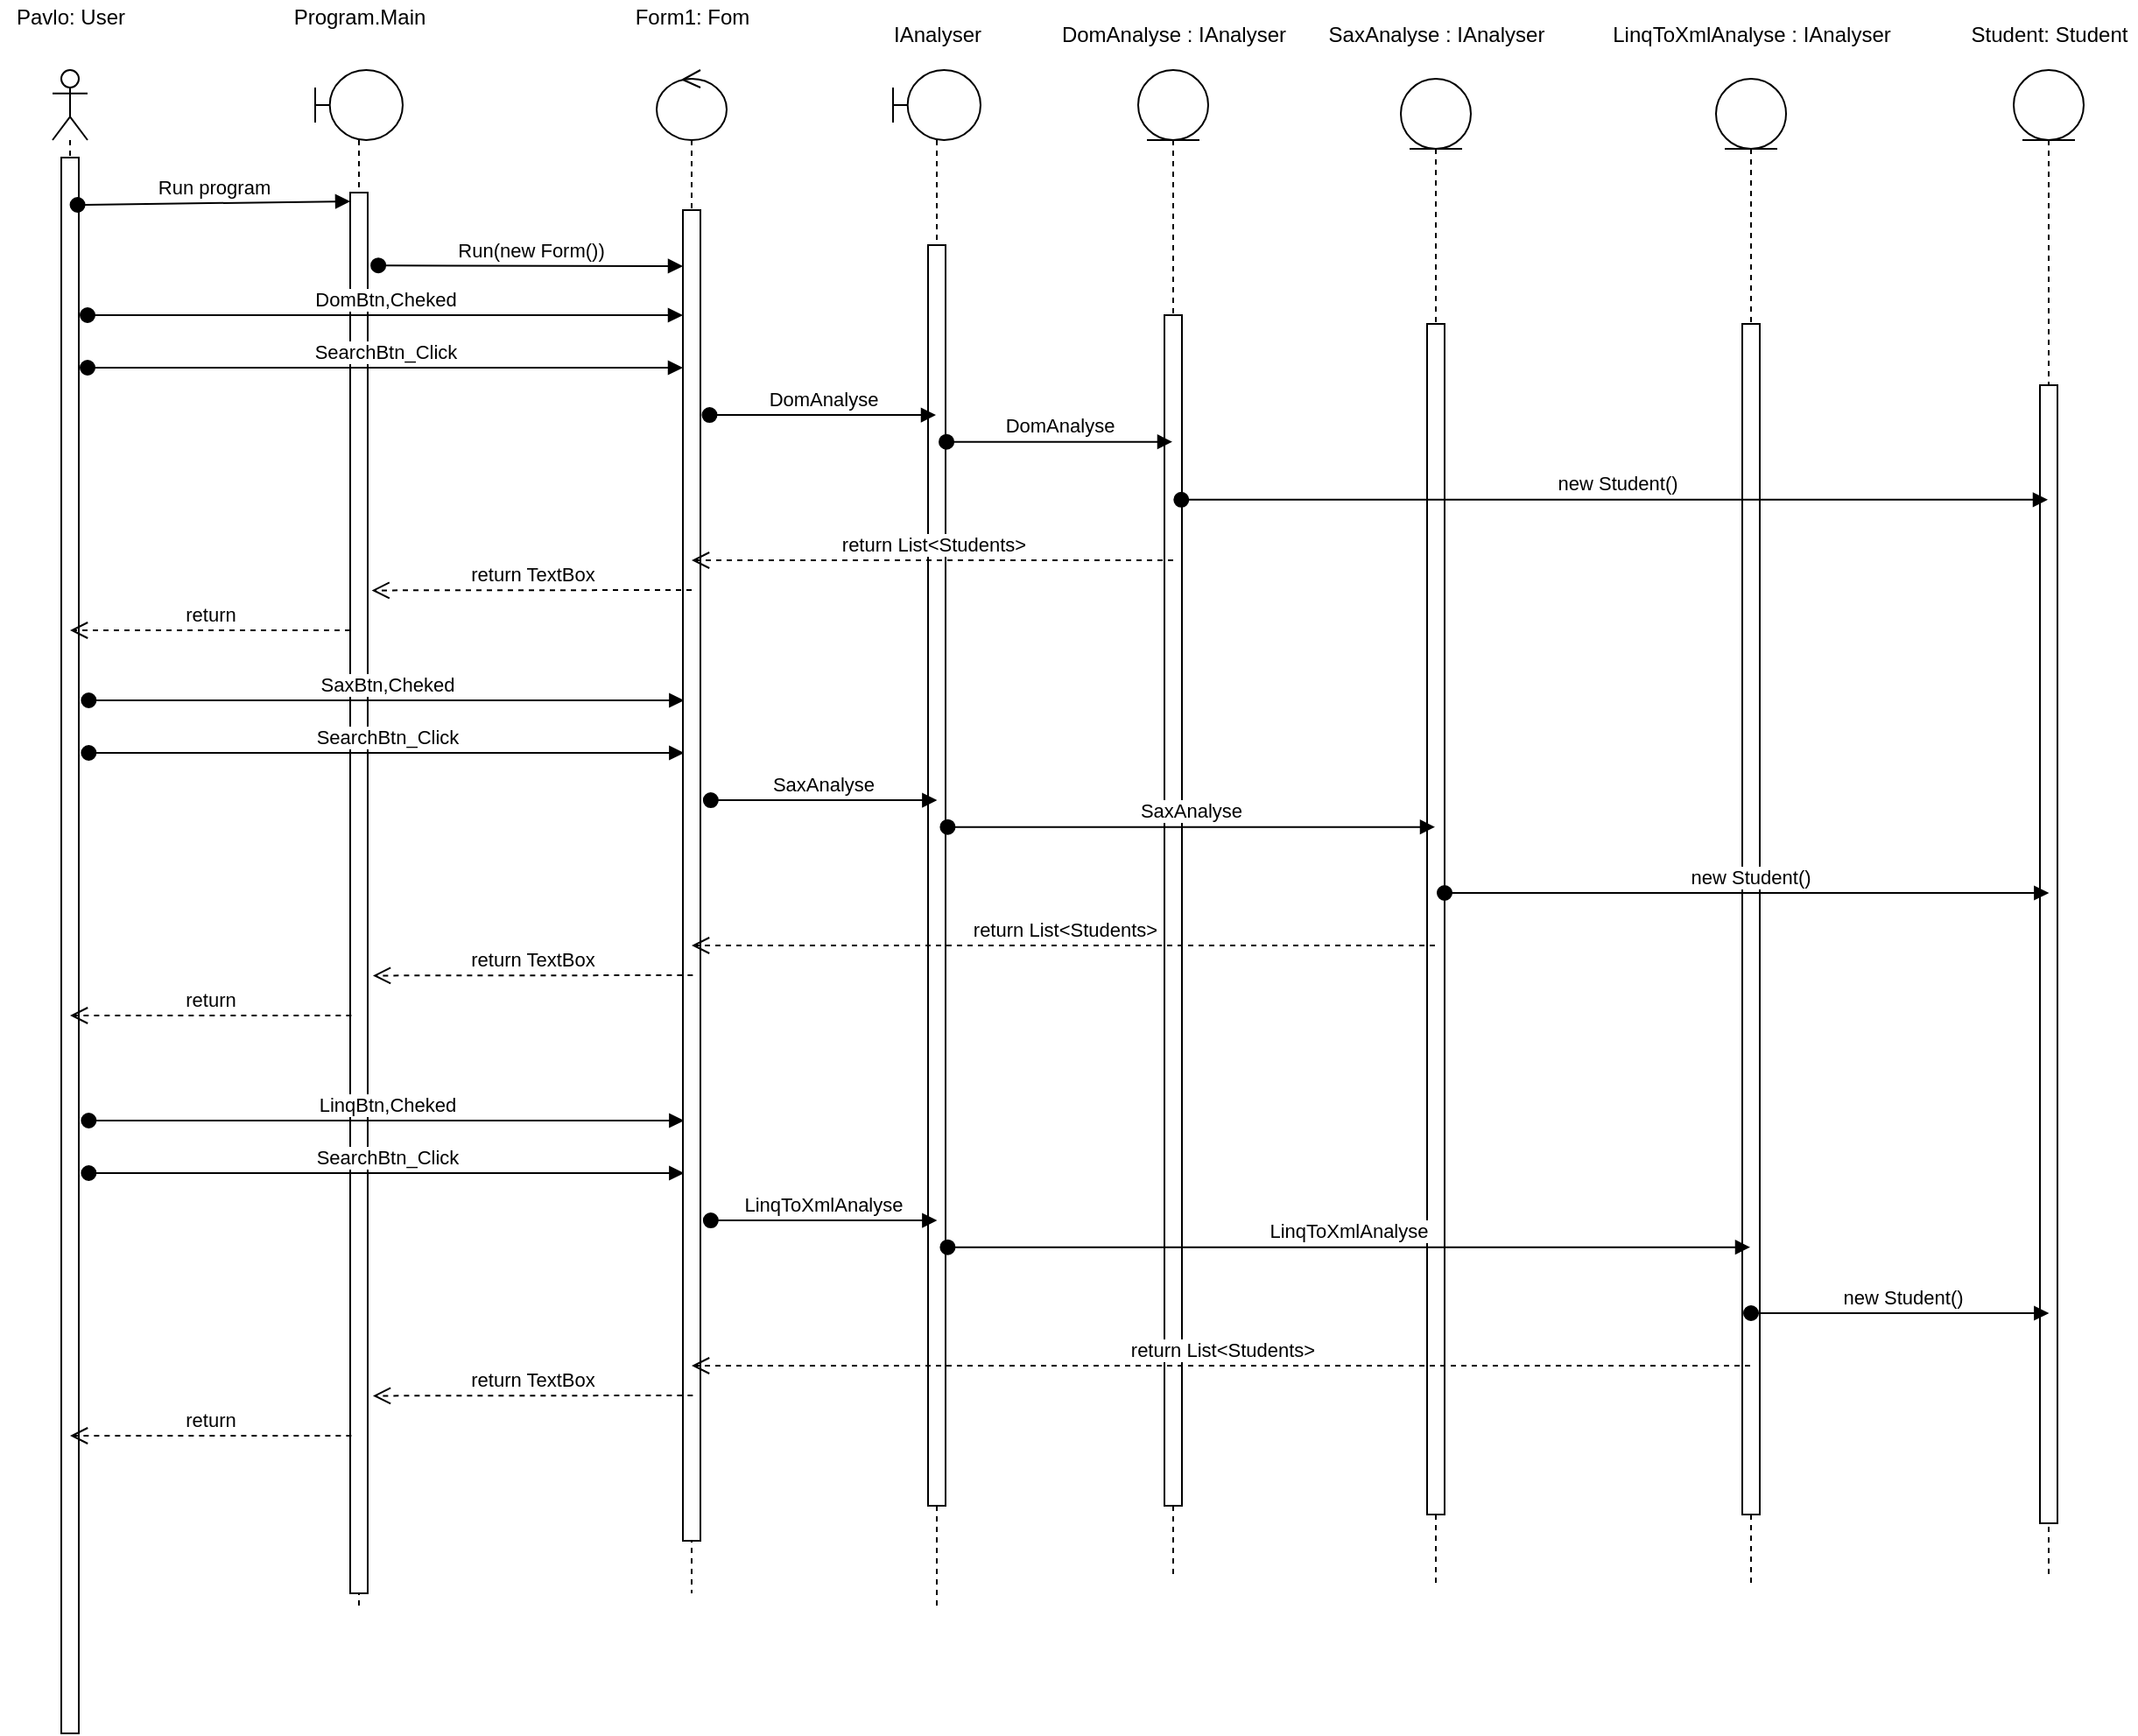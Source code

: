 <mxfile version="13.11.0" type="github">
  <diagram id="kgpKYQtTHZ0yAKxKKP6v" name="Page-1">
    <mxGraphModel dx="1422" dy="794" grid="1" gridSize="10" guides="1" tooltips="1" connect="1" arrows="1" fold="1" page="1" pageScale="1" pageWidth="850" pageHeight="1100" math="0" shadow="0">
      <root>
        <mxCell id="0" />
        <mxCell id="1" parent="0" />
        <mxCell id="zb_mOXyEJXAJImzSRlpn-51" value="" style="shape=umlLifeline;participant=umlActor;perimeter=lifelinePerimeter;whiteSpace=wrap;html=1;container=1;collapsible=0;recursiveResize=0;verticalAlign=top;spacingTop=36;outlineConnect=0;" vertex="1" parent="1">
          <mxGeometry x="70" y="70" width="20" height="950" as="geometry" />
        </mxCell>
        <mxCell id="zb_mOXyEJXAJImzSRlpn-52" value="" style="html=1;points=[];perimeter=orthogonalPerimeter;" vertex="1" parent="zb_mOXyEJXAJImzSRlpn-51">
          <mxGeometry x="5" y="50" width="10" height="900" as="geometry" />
        </mxCell>
        <mxCell id="zb_mOXyEJXAJImzSRlpn-53" value="" style="shape=umlLifeline;participant=umlBoundary;perimeter=lifelinePerimeter;whiteSpace=wrap;html=1;container=1;collapsible=0;recursiveResize=0;verticalAlign=top;spacingTop=36;outlineConnect=0;" vertex="1" parent="1">
          <mxGeometry x="220" y="70" width="50" height="880" as="geometry" />
        </mxCell>
        <mxCell id="zb_mOXyEJXAJImzSRlpn-54" value="" style="html=1;points=[];perimeter=orthogonalPerimeter;" vertex="1" parent="zb_mOXyEJXAJImzSRlpn-53">
          <mxGeometry x="20" y="70" width="10" height="800" as="geometry" />
        </mxCell>
        <mxCell id="zb_mOXyEJXAJImzSRlpn-55" value="" style="shape=umlLifeline;participant=umlControl;perimeter=lifelinePerimeter;whiteSpace=wrap;html=1;container=1;collapsible=0;recursiveResize=0;verticalAlign=top;spacingTop=36;outlineConnect=0;" vertex="1" parent="1">
          <mxGeometry x="415" y="70" width="40" height="870" as="geometry" />
        </mxCell>
        <mxCell id="zb_mOXyEJXAJImzSRlpn-56" value="" style="html=1;points=[];perimeter=orthogonalPerimeter;" vertex="1" parent="zb_mOXyEJXAJImzSRlpn-55">
          <mxGeometry x="15" y="80" width="10" height="760" as="geometry" />
        </mxCell>
        <mxCell id="zb_mOXyEJXAJImzSRlpn-57" value="" style="shape=umlLifeline;participant=umlEntity;perimeter=lifelinePerimeter;whiteSpace=wrap;html=1;container=1;collapsible=0;recursiveResize=0;verticalAlign=top;spacingTop=36;outlineConnect=0;" vertex="1" parent="1">
          <mxGeometry x="690" y="70" width="40" height="860" as="geometry" />
        </mxCell>
        <mxCell id="zb_mOXyEJXAJImzSRlpn-58" value="" style="html=1;points=[];perimeter=orthogonalPerimeter;" vertex="1" parent="zb_mOXyEJXAJImzSRlpn-57">
          <mxGeometry x="15" y="140" width="10" height="680" as="geometry" />
        </mxCell>
        <mxCell id="zb_mOXyEJXAJImzSRlpn-59" value="Pavlo: User" style="text;html=1;align=center;verticalAlign=middle;resizable=0;points=[];autosize=1;" vertex="1" parent="1">
          <mxGeometry x="40" y="30" width="80" height="20" as="geometry" />
        </mxCell>
        <mxCell id="zb_mOXyEJXAJImzSRlpn-60" value="Program.Main" style="text;html=1;align=center;verticalAlign=middle;resizable=0;points=[];autosize=1;" vertex="1" parent="1">
          <mxGeometry x="200" y="30" width="90" height="20" as="geometry" />
        </mxCell>
        <mxCell id="zb_mOXyEJXAJImzSRlpn-61" value="Form1: Fom" style="text;html=1;align=center;verticalAlign=middle;resizable=0;points=[];autosize=1;" vertex="1" parent="1">
          <mxGeometry x="395" y="30" width="80" height="20" as="geometry" />
        </mxCell>
        <mxCell id="zb_mOXyEJXAJImzSRlpn-62" value="DomAnalyse : IAnalyser" style="text;html=1;align=center;verticalAlign=middle;resizable=0;points=[];autosize=1;" vertex="1" parent="1">
          <mxGeometry x="640" y="40" width="140" height="20" as="geometry" />
        </mxCell>
        <mxCell id="zb_mOXyEJXAJImzSRlpn-63" value="" style="shape=umlLifeline;participant=umlEntity;perimeter=lifelinePerimeter;whiteSpace=wrap;html=1;container=1;collapsible=0;recursiveResize=0;verticalAlign=top;spacingTop=36;outlineConnect=0;" vertex="1" parent="1">
          <mxGeometry x="840" y="75" width="40" height="860" as="geometry" />
        </mxCell>
        <mxCell id="zb_mOXyEJXAJImzSRlpn-64" value="" style="html=1;points=[];perimeter=orthogonalPerimeter;" vertex="1" parent="zb_mOXyEJXAJImzSRlpn-63">
          <mxGeometry x="15" y="140" width="10" height="680" as="geometry" />
        </mxCell>
        <mxCell id="zb_mOXyEJXAJImzSRlpn-65" value="SaxAnalyse&amp;nbsp;: IAnalyser" style="text;html=1;align=center;verticalAlign=middle;resizable=0;points=[];autosize=1;" vertex="1" parent="1">
          <mxGeometry x="790" y="40" width="140" height="20" as="geometry" />
        </mxCell>
        <mxCell id="zb_mOXyEJXAJImzSRlpn-66" value="" style="shape=umlLifeline;participant=umlEntity;perimeter=lifelinePerimeter;whiteSpace=wrap;html=1;container=1;collapsible=0;recursiveResize=0;verticalAlign=top;spacingTop=36;outlineConnect=0;" vertex="1" parent="1">
          <mxGeometry x="1020" y="75" width="40" height="860" as="geometry" />
        </mxCell>
        <mxCell id="zb_mOXyEJXAJImzSRlpn-67" value="" style="html=1;points=[];perimeter=orthogonalPerimeter;" vertex="1" parent="zb_mOXyEJXAJImzSRlpn-66">
          <mxGeometry x="15" y="140" width="10" height="680" as="geometry" />
        </mxCell>
        <mxCell id="zb_mOXyEJXAJImzSRlpn-68" value="" style="shape=umlLifeline;participant=umlBoundary;perimeter=lifelinePerimeter;whiteSpace=wrap;html=1;container=1;collapsible=0;recursiveResize=0;verticalAlign=top;spacingTop=36;outlineConnect=0;" vertex="1" parent="1">
          <mxGeometry x="550" y="70" width="50" height="880" as="geometry" />
        </mxCell>
        <mxCell id="zb_mOXyEJXAJImzSRlpn-69" value="" style="html=1;points=[];perimeter=orthogonalPerimeter;" vertex="1" parent="zb_mOXyEJXAJImzSRlpn-68">
          <mxGeometry x="20" y="100" width="10" height="720" as="geometry" />
        </mxCell>
        <mxCell id="zb_mOXyEJXAJImzSRlpn-70" value="IAnalyser" style="text;html=1;align=center;verticalAlign=middle;resizable=0;points=[];autosize=1;" vertex="1" parent="1">
          <mxGeometry x="540" y="40" width="70" height="20" as="geometry" />
        </mxCell>
        <mxCell id="zb_mOXyEJXAJImzSRlpn-71" value="" style="shape=umlLifeline;participant=umlEntity;perimeter=lifelinePerimeter;whiteSpace=wrap;html=1;container=1;collapsible=0;recursiveResize=0;verticalAlign=top;spacingTop=36;outlineConnect=0;" vertex="1" parent="1">
          <mxGeometry x="1190" y="70" width="40" height="860" as="geometry" />
        </mxCell>
        <mxCell id="zb_mOXyEJXAJImzSRlpn-72" value="" style="html=1;points=[];perimeter=orthogonalPerimeter;" vertex="1" parent="zb_mOXyEJXAJImzSRlpn-71">
          <mxGeometry x="15" y="180" width="10" height="650" as="geometry" />
        </mxCell>
        <mxCell id="zb_mOXyEJXAJImzSRlpn-73" value="Student: Student" style="text;html=1;align=center;verticalAlign=middle;resizable=0;points=[];autosize=1;" vertex="1" parent="1">
          <mxGeometry x="1160" y="40" width="100" height="20" as="geometry" />
        </mxCell>
        <mxCell id="zb_mOXyEJXAJImzSRlpn-74" value="LinqToXmlAnalyse&amp;nbsp;: IAnalyser" style="text;html=1;align=center;verticalAlign=middle;resizable=0;points=[];autosize=1;" vertex="1" parent="1">
          <mxGeometry x="955" y="40" width="170" height="20" as="geometry" />
        </mxCell>
        <mxCell id="zb_mOXyEJXAJImzSRlpn-75" value="Run program" style="html=1;verticalAlign=bottom;startArrow=oval;startFill=1;endArrow=block;startSize=8;exitX=0.929;exitY=0.03;exitDx=0;exitDy=0;exitPerimeter=0;" edge="1" parent="1" source="zb_mOXyEJXAJImzSRlpn-52">
          <mxGeometry width="60" relative="1" as="geometry">
            <mxPoint x="250" y="190" as="sourcePoint" />
            <mxPoint x="240" y="145" as="targetPoint" />
          </mxGeometry>
        </mxCell>
        <mxCell id="zb_mOXyEJXAJImzSRlpn-76" value="Run(new Form())" style="html=1;verticalAlign=bottom;startArrow=oval;startFill=1;endArrow=block;startSize=8;exitX=1.606;exitY=0.052;exitDx=0;exitDy=0;exitPerimeter=0;" edge="1" parent="1" source="zb_mOXyEJXAJImzSRlpn-54">
          <mxGeometry width="60" relative="1" as="geometry">
            <mxPoint x="440" y="220" as="sourcePoint" />
            <mxPoint x="430" y="182" as="targetPoint" />
          </mxGeometry>
        </mxCell>
        <mxCell id="zb_mOXyEJXAJImzSRlpn-77" value="SearchBtn_Click" style="html=1;verticalAlign=bottom;startArrow=oval;startFill=1;endArrow=block;startSize=8;" edge="1" parent="1">
          <mxGeometry width="60" relative="1" as="geometry">
            <mxPoint x="90" y="240" as="sourcePoint" />
            <mxPoint x="430" y="240" as="targetPoint" />
          </mxGeometry>
        </mxCell>
        <mxCell id="zb_mOXyEJXAJImzSRlpn-78" value="DomAnalyse" style="html=1;verticalAlign=bottom;startArrow=oval;startFill=1;endArrow=block;startSize=8;exitX=1.524;exitY=0.154;exitDx=0;exitDy=0;exitPerimeter=0;" edge="1" parent="1" source="zb_mOXyEJXAJImzSRlpn-56" target="zb_mOXyEJXAJImzSRlpn-68">
          <mxGeometry width="60" relative="1" as="geometry">
            <mxPoint x="440" y="260" as="sourcePoint" />
            <mxPoint x="500" y="260" as="targetPoint" />
          </mxGeometry>
        </mxCell>
        <mxCell id="zb_mOXyEJXAJImzSRlpn-79" value="DomBtn,Cheked" style="html=1;verticalAlign=bottom;startArrow=oval;startFill=1;endArrow=block;startSize=8;" edge="1" parent="1">
          <mxGeometry width="60" relative="1" as="geometry">
            <mxPoint x="90" y="210" as="sourcePoint" />
            <mxPoint x="430" y="210" as="targetPoint" />
          </mxGeometry>
        </mxCell>
        <mxCell id="zb_mOXyEJXAJImzSRlpn-80" value="DomAnalyse" style="html=1;verticalAlign=bottom;startArrow=oval;startFill=1;endArrow=block;startSize=8;exitX=1.053;exitY=0.156;exitDx=0;exitDy=0;exitPerimeter=0;" edge="1" parent="1" source="zb_mOXyEJXAJImzSRlpn-69" target="zb_mOXyEJXAJImzSRlpn-57">
          <mxGeometry width="60" relative="1" as="geometry">
            <mxPoint x="660" y="300" as="sourcePoint" />
            <mxPoint x="500" y="260" as="targetPoint" />
          </mxGeometry>
        </mxCell>
        <mxCell id="zb_mOXyEJXAJImzSRlpn-81" value="return List&amp;lt;Students&amp;gt;" style="html=1;verticalAlign=bottom;endArrow=open;dashed=1;endSize=8;" edge="1" parent="1" target="zb_mOXyEJXAJImzSRlpn-55">
          <mxGeometry relative="1" as="geometry">
            <mxPoint x="710" y="350" as="sourcePoint" />
            <mxPoint x="630" y="350" as="targetPoint" />
          </mxGeometry>
        </mxCell>
        <mxCell id="zb_mOXyEJXAJImzSRlpn-82" value="&amp;nbsp;new Student()" style="html=1;verticalAlign=bottom;startArrow=oval;startFill=1;endArrow=block;startSize=8;exitX=0.965;exitY=0.155;exitDx=0;exitDy=0;exitPerimeter=0;" edge="1" parent="1" source="zb_mOXyEJXAJImzSRlpn-58" target="zb_mOXyEJXAJImzSRlpn-71">
          <mxGeometry width="60" relative="1" as="geometry">
            <mxPoint x="580" y="320" as="sourcePoint" />
            <mxPoint x="640" y="320" as="targetPoint" />
          </mxGeometry>
        </mxCell>
        <mxCell id="zb_mOXyEJXAJImzSRlpn-83" value="return TextBox" style="html=1;verticalAlign=bottom;endArrow=open;dashed=1;endSize=8;entryX=1.229;entryY=0.284;entryDx=0;entryDy=0;entryPerimeter=0;" edge="1" parent="1" target="zb_mOXyEJXAJImzSRlpn-54">
          <mxGeometry relative="1" as="geometry">
            <mxPoint x="435" y="367" as="sourcePoint" />
            <mxPoint x="260" y="370" as="targetPoint" />
          </mxGeometry>
        </mxCell>
        <mxCell id="zb_mOXyEJXAJImzSRlpn-84" value="return" style="html=1;verticalAlign=bottom;endArrow=open;dashed=1;endSize=8;" edge="1" parent="1" target="zb_mOXyEJXAJImzSRlpn-51">
          <mxGeometry relative="1" as="geometry">
            <mxPoint x="240" y="390" as="sourcePoint" />
            <mxPoint x="160" y="390" as="targetPoint" />
          </mxGeometry>
        </mxCell>
        <mxCell id="zb_mOXyEJXAJImzSRlpn-85" value="SearchBtn_Click" style="html=1;verticalAlign=bottom;startArrow=oval;startFill=1;endArrow=block;startSize=8;" edge="1" parent="1">
          <mxGeometry width="60" relative="1" as="geometry">
            <mxPoint x="90.68" y="460" as="sourcePoint" />
            <mxPoint x="430.68" y="460" as="targetPoint" />
          </mxGeometry>
        </mxCell>
        <mxCell id="zb_mOXyEJXAJImzSRlpn-86" value="SaxAnalyse" style="html=1;verticalAlign=bottom;startArrow=oval;startFill=1;endArrow=block;startSize=8;exitX=1.524;exitY=0.154;exitDx=0;exitDy=0;exitPerimeter=0;" edge="1" parent="1">
          <mxGeometry width="60" relative="1" as="geometry">
            <mxPoint x="445.92" y="487.04" as="sourcePoint" />
            <mxPoint x="575.18" y="487.04" as="targetPoint" />
          </mxGeometry>
        </mxCell>
        <mxCell id="zb_mOXyEJXAJImzSRlpn-87" value="SaxBtn,Cheked" style="html=1;verticalAlign=bottom;startArrow=oval;startFill=1;endArrow=block;startSize=8;" edge="1" parent="1">
          <mxGeometry width="60" relative="1" as="geometry">
            <mxPoint x="90.68" y="430" as="sourcePoint" />
            <mxPoint x="430.68" y="430" as="targetPoint" />
          </mxGeometry>
        </mxCell>
        <mxCell id="zb_mOXyEJXAJImzSRlpn-88" value="SaxAnalyse" style="html=1;verticalAlign=bottom;startArrow=oval;startFill=1;endArrow=block;startSize=8;exitX=1.053;exitY=0.156;exitDx=0;exitDy=0;exitPerimeter=0;" edge="1" parent="1" target="zb_mOXyEJXAJImzSRlpn-63">
          <mxGeometry width="60" relative="1" as="geometry">
            <mxPoint x="581.21" y="502.32" as="sourcePoint" />
            <mxPoint x="710.18" y="502.32" as="targetPoint" />
          </mxGeometry>
        </mxCell>
        <mxCell id="zb_mOXyEJXAJImzSRlpn-89" value="return List&amp;lt;Students&amp;gt;" style="html=1;verticalAlign=bottom;endArrow=open;dashed=1;endSize=8;" edge="1" parent="1" source="zb_mOXyEJXAJImzSRlpn-63">
          <mxGeometry relative="1" as="geometry">
            <mxPoint x="710.68" y="570" as="sourcePoint" />
            <mxPoint x="435.004" y="570" as="targetPoint" />
          </mxGeometry>
        </mxCell>
        <mxCell id="zb_mOXyEJXAJImzSRlpn-90" value="&amp;nbsp;new Student()" style="html=1;verticalAlign=bottom;startArrow=oval;startFill=1;endArrow=block;startSize=8;" edge="1" parent="1" source="zb_mOXyEJXAJImzSRlpn-64">
          <mxGeometry width="60" relative="1" as="geometry">
            <mxPoint x="580.68" y="540" as="sourcePoint" />
            <mxPoint x="1210.18" y="540" as="targetPoint" />
          </mxGeometry>
        </mxCell>
        <mxCell id="zb_mOXyEJXAJImzSRlpn-91" value="return TextBox" style="html=1;verticalAlign=bottom;endArrow=open;dashed=1;endSize=8;entryX=1.229;entryY=0.284;entryDx=0;entryDy=0;entryPerimeter=0;" edge="1" parent="1">
          <mxGeometry relative="1" as="geometry">
            <mxPoint x="435.68" y="587" as="sourcePoint" />
            <mxPoint x="252.97" y="587.2" as="targetPoint" />
          </mxGeometry>
        </mxCell>
        <mxCell id="zb_mOXyEJXAJImzSRlpn-92" value="return" style="html=1;verticalAlign=bottom;endArrow=open;dashed=1;endSize=8;" edge="1" parent="1">
          <mxGeometry relative="1" as="geometry">
            <mxPoint x="240.68" y="610" as="sourcePoint" />
            <mxPoint x="80.004" y="610" as="targetPoint" />
          </mxGeometry>
        </mxCell>
        <mxCell id="zb_mOXyEJXAJImzSRlpn-93" value="SearchBtn_Click" style="html=1;verticalAlign=bottom;startArrow=oval;startFill=1;endArrow=block;startSize=8;" edge="1" parent="1">
          <mxGeometry width="60" relative="1" as="geometry">
            <mxPoint x="90.68" y="700" as="sourcePoint" />
            <mxPoint x="430.68" y="700" as="targetPoint" />
          </mxGeometry>
        </mxCell>
        <mxCell id="zb_mOXyEJXAJImzSRlpn-94" value="LinqToXmlAnalyse" style="html=1;verticalAlign=bottom;startArrow=oval;startFill=1;endArrow=block;startSize=8;exitX=1.524;exitY=0.154;exitDx=0;exitDy=0;exitPerimeter=0;" edge="1" parent="1">
          <mxGeometry width="60" relative="1" as="geometry">
            <mxPoint x="445.92" y="727.04" as="sourcePoint" />
            <mxPoint x="575.18" y="727.04" as="targetPoint" />
          </mxGeometry>
        </mxCell>
        <mxCell id="zb_mOXyEJXAJImzSRlpn-95" value="LinqBtn,Cheked" style="html=1;verticalAlign=bottom;startArrow=oval;startFill=1;endArrow=block;startSize=8;" edge="1" parent="1">
          <mxGeometry width="60" relative="1" as="geometry">
            <mxPoint x="90.68" y="670" as="sourcePoint" />
            <mxPoint x="430.68" y="670" as="targetPoint" />
          </mxGeometry>
        </mxCell>
        <mxCell id="zb_mOXyEJXAJImzSRlpn-96" value="LinqToXmlAnalyse" style="html=1;verticalAlign=bottom;startArrow=oval;startFill=1;endArrow=block;startSize=8;exitX=1.053;exitY=0.156;exitDx=0;exitDy=0;exitPerimeter=0;" edge="1" parent="1" target="zb_mOXyEJXAJImzSRlpn-66">
          <mxGeometry width="60" relative="1" as="geometry">
            <mxPoint x="581.21" y="742.32" as="sourcePoint" />
            <mxPoint x="710.18" y="742.32" as="targetPoint" />
          </mxGeometry>
        </mxCell>
        <mxCell id="zb_mOXyEJXAJImzSRlpn-97" value="return List&amp;lt;Students&amp;gt;" style="html=1;verticalAlign=bottom;endArrow=open;dashed=1;endSize=8;" edge="1" parent="1" source="zb_mOXyEJXAJImzSRlpn-66">
          <mxGeometry relative="1" as="geometry">
            <mxPoint x="710.68" y="810" as="sourcePoint" />
            <mxPoint x="435.004" y="810" as="targetPoint" />
          </mxGeometry>
        </mxCell>
        <mxCell id="zb_mOXyEJXAJImzSRlpn-98" value="&amp;nbsp;new Student()" style="html=1;verticalAlign=bottom;startArrow=oval;startFill=1;endArrow=block;startSize=8;" edge="1" parent="1">
          <mxGeometry width="60" relative="1" as="geometry">
            <mxPoint x="1040.0" y="780" as="sourcePoint" />
            <mxPoint x="1210.18" y="780" as="targetPoint" />
          </mxGeometry>
        </mxCell>
        <mxCell id="zb_mOXyEJXAJImzSRlpn-99" value="return TextBox" style="html=1;verticalAlign=bottom;endArrow=open;dashed=1;endSize=8;entryX=1.229;entryY=0.284;entryDx=0;entryDy=0;entryPerimeter=0;" edge="1" parent="1">
          <mxGeometry relative="1" as="geometry">
            <mxPoint x="435.68" y="827" as="sourcePoint" />
            <mxPoint x="252.97" y="827.2" as="targetPoint" />
          </mxGeometry>
        </mxCell>
        <mxCell id="zb_mOXyEJXAJImzSRlpn-100" value="return" style="html=1;verticalAlign=bottom;endArrow=open;dashed=1;endSize=8;" edge="1" parent="1">
          <mxGeometry relative="1" as="geometry">
            <mxPoint x="240.68" y="850" as="sourcePoint" />
            <mxPoint x="80.004" y="850" as="targetPoint" />
          </mxGeometry>
        </mxCell>
      </root>
    </mxGraphModel>
  </diagram>
</mxfile>
